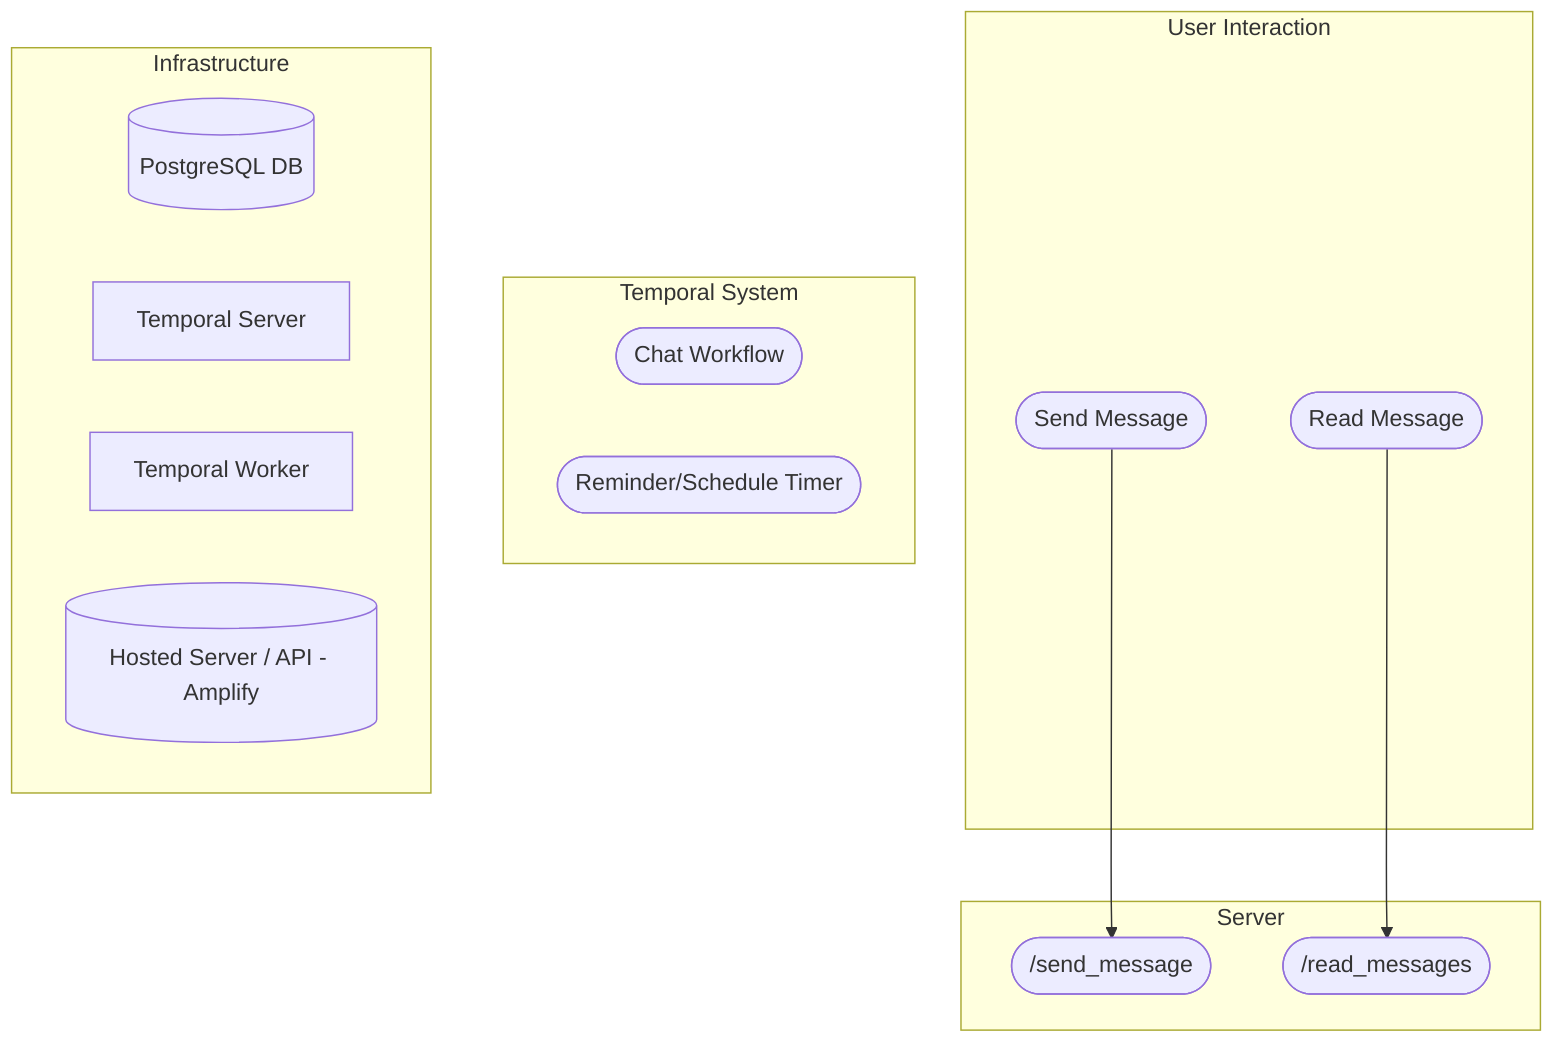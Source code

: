 graph TD
    subgraph User Interaction
        USER_SEND([Send Message])
        USER_READ([Read Message])
    end

    subgraph Server
        SERVER_SEND([/send_message])
        SERVER_READ([/read_messages])
    end

    subgraph Temporal System
        T1([Chat Workflow])
        T2([Reminder/Schedule Timer])
    end

    subgraph Infrastructure
        DB[(PostgreSQL DB)]
        TEMPORAL[Temporal Server]
        WORKER[Temporal Worker]
        API[(Hosted Server / API - Amplify)]
    end

    USER_SEND --> SERVER_SEND
    USER_READ --> SERVER_READ

%% -->|x|